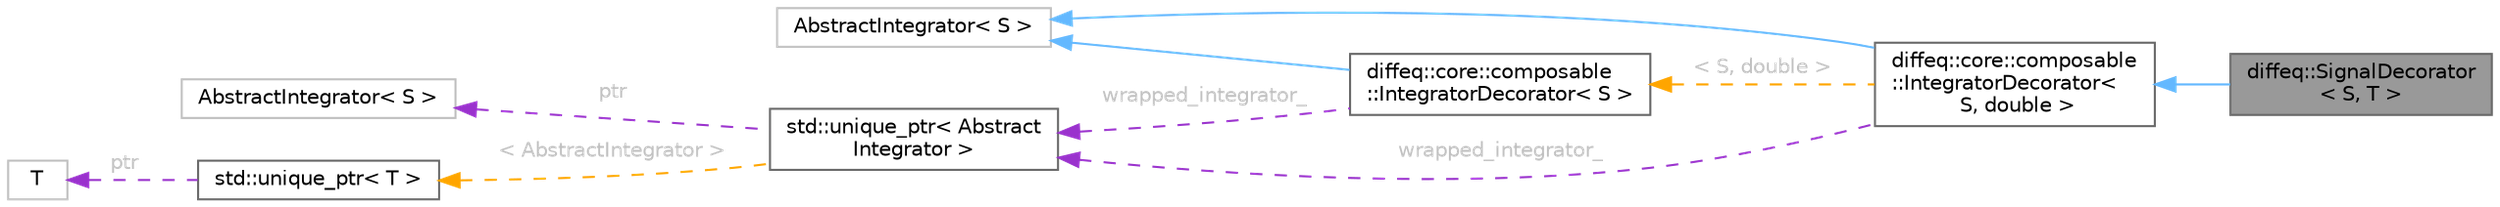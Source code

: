 digraph "diffeq::SignalDecorator&lt; S, T &gt;"
{
 // LATEX_PDF_SIZE
  bgcolor="transparent";
  edge [fontname=Helvetica,fontsize=10,labelfontname=Helvetica,labelfontsize=10];
  node [fontname=Helvetica,fontsize=10,shape=box,height=0.2,width=0.4];
  rankdir="LR";
  Node1 [id="Node000001",label="diffeq::SignalDecorator\l\< S, T \>",height=0.2,width=0.4,color="gray40", fillcolor="grey60", style="filled", fontcolor="black",tooltip="Signal decorator - adds signal processing to any integrator."];
  Node2 -> Node1 [id="edge1_Node000001_Node000002",dir="back",color="steelblue1",style="solid",tooltip=" "];
  Node2 [id="Node000002",label="diffeq::core::composable\l::IntegratorDecorator\<\l S, double \>",height=0.2,width=0.4,color="gray40", fillcolor="white", style="filled",URL="$classdiffeq_1_1core_1_1composable_1_1_integrator_decorator.html",tooltip=" "];
  Node3 -> Node2 [id="edge2_Node000002_Node000003",dir="back",color="steelblue1",style="solid",tooltip=" "];
  Node3 [id="Node000003",label="AbstractIntegrator\< S \>",height=0.2,width=0.4,color="grey75", fillcolor="white", style="filled",URL="$class_abstract_integrator.html",tooltip=" "];
  Node4 -> Node2 [id="edge3_Node000002_Node000004",dir="back",color="darkorchid3",style="dashed",tooltip=" ",label=<<TABLE CELLBORDER="0" BORDER="0"><TR><TD VALIGN="top" ALIGN="LEFT" CELLPADDING="1" CELLSPACING="0">wrapped_integrator_</TD></TR>
</TABLE>> ,fontcolor="grey" ];
  Node4 [id="Node000004",label="std::unique_ptr\< Abstract\lIntegrator \>",height=0.2,width=0.4,color="gray40", fillcolor="white", style="filled",tooltip=" "];
  Node5 -> Node4 [id="edge4_Node000004_Node000005",dir="back",color="darkorchid3",style="dashed",tooltip=" ",label=<<TABLE CELLBORDER="0" BORDER="0"><TR><TD VALIGN="top" ALIGN="LEFT" CELLPADDING="1" CELLSPACING="0">ptr</TD></TR>
</TABLE>> ,fontcolor="grey" ];
  Node5 [id="Node000005",label="AbstractIntegrator\< S \>",height=0.2,width=0.4,color="grey75", fillcolor="white", style="filled",URL="$class_abstract_integrator.html",tooltip=" "];
  Node6 -> Node4 [id="edge5_Node000004_Node000006",dir="back",color="orange",style="dashed",tooltip=" ",label=<<TABLE CELLBORDER="0" BORDER="0"><TR><TD VALIGN="top" ALIGN="LEFT" CELLPADDING="1" CELLSPACING="0">&lt; AbstractIntegrator &gt;</TD></TR>
</TABLE>> ,fontcolor="grey" ];
  Node6 [id="Node000006",label="std::unique_ptr\< T \>",height=0.2,width=0.4,color="gray40", fillcolor="white", style="filled",tooltip=" "];
  Node7 -> Node6 [id="edge6_Node000006_Node000007",dir="back",color="darkorchid3",style="dashed",tooltip=" ",label=<<TABLE CELLBORDER="0" BORDER="0"><TR><TD VALIGN="top" ALIGN="LEFT" CELLPADDING="1" CELLSPACING="0">ptr</TD></TR>
</TABLE>> ,fontcolor="grey" ];
  Node7 [id="Node000007",label="T",height=0.2,width=0.4,color="grey75", fillcolor="white", style="filled",tooltip=" "];
  Node8 -> Node2 [id="edge7_Node000002_Node000008",dir="back",color="orange",style="dashed",tooltip=" ",label=<<TABLE CELLBORDER="0" BORDER="0"><TR><TD VALIGN="top" ALIGN="LEFT" CELLPADDING="1" CELLSPACING="0">&lt; S, double &gt;</TD></TR>
</TABLE>> ,fontcolor="grey" ];
  Node8 [id="Node000008",label="diffeq::core::composable\l::IntegratorDecorator\< S \>",height=0.2,width=0.4,color="gray40", fillcolor="white", style="filled",URL="$classdiffeq_1_1core_1_1composable_1_1_integrator_decorator.html",tooltip="Base decorator interface for integrator enhancements."];
  Node3 -> Node8 [id="edge8_Node000008_Node000003",dir="back",color="steelblue1",style="solid",tooltip=" "];
  Node4 -> Node8 [id="edge9_Node000008_Node000004",dir="back",color="darkorchid3",style="dashed",tooltip=" ",label=<<TABLE CELLBORDER="0" BORDER="0"><TR><TD VALIGN="top" ALIGN="LEFT" CELLPADDING="1" CELLSPACING="0">wrapped_integrator_</TD></TR>
</TABLE>> ,fontcolor="grey" ];
}
